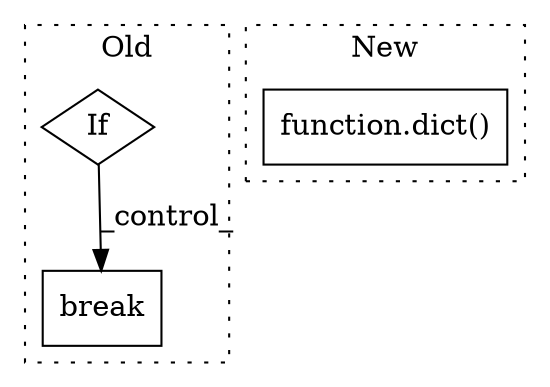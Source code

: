 digraph G {
subgraph cluster0 {
1 [label="break" a="94" s="8501" l="5" shape="box"];
3 [label="If" a="96" s="8375" l="3" shape="diamond"];
label = "Old";
style="dotted";
}
subgraph cluster1 {
2 [label="function.dict()" a="75" s="8344,8372" l="5,1" shape="box"];
label = "New";
style="dotted";
}
3 -> 1 [label="_control_"];
}